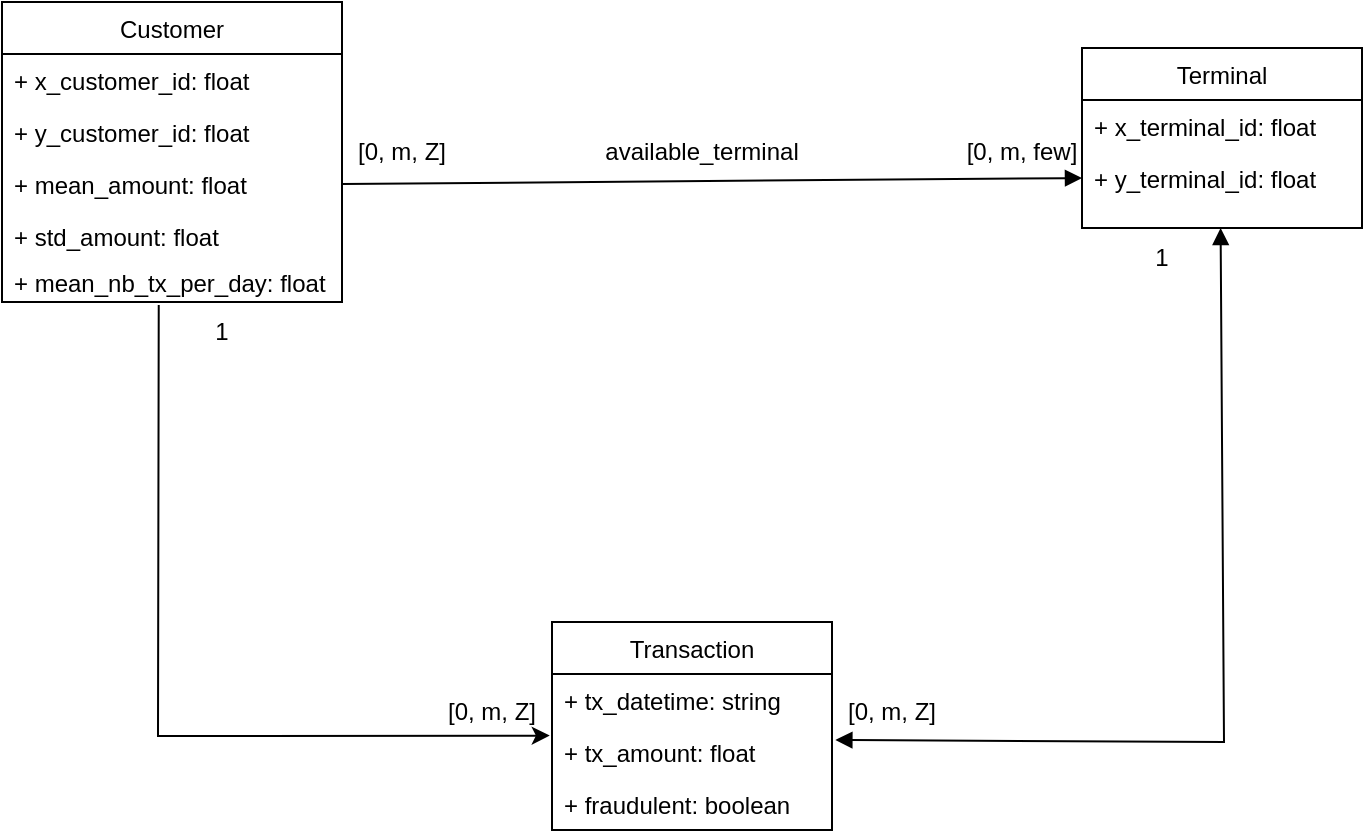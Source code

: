 <mxfile version="16.0.3" type="device"><diagram id="6YLAYnoLbfCI2POmTAt3" name="Page-1"><mxGraphModel dx="907" dy="463" grid="1" gridSize="10" guides="1" tooltips="1" connect="1" arrows="1" fold="1" page="1" pageScale="1" pageWidth="850" pageHeight="1100" math="0" shadow="0"><root><mxCell id="0"/><mxCell id="1" parent="0"/><mxCell id="M7k0OFMzyeXTjBo0hR4R-11" value="Terminal" style="swimlane;fontStyle=0;childLayout=stackLayout;horizontal=1;startSize=26;fillColor=none;horizontalStack=0;resizeParent=1;resizeParentMax=0;resizeLast=0;collapsible=1;marginBottom=0;" parent="1" vertex="1"><mxGeometry x="620" y="573" width="140" height="90" as="geometry"/></mxCell><mxCell id="oUVdzVhE6vjjYjhly29S-6" value="+ x_terminal_id: float" style="text;strokeColor=none;fillColor=none;align=left;verticalAlign=top;spacingLeft=4;spacingRight=4;overflow=hidden;rotatable=0;points=[[0,0.5],[1,0.5]];portConstraint=eastwest;" vertex="1" parent="M7k0OFMzyeXTjBo0hR4R-11"><mxGeometry y="26" width="140" height="26" as="geometry"/></mxCell><mxCell id="oUVdzVhE6vjjYjhly29S-5" value="+ y_terminal_id: float" style="text;strokeColor=none;fillColor=none;align=left;verticalAlign=top;spacingLeft=4;spacingRight=4;overflow=hidden;rotatable=0;points=[[0,0.5],[1,0.5]];portConstraint=eastwest;" vertex="1" parent="M7k0OFMzyeXTjBo0hR4R-11"><mxGeometry y="52" width="140" height="38" as="geometry"/></mxCell><mxCell id="M7k0OFMzyeXTjBo0hR4R-22" value="Customer" style="swimlane;fontStyle=0;childLayout=stackLayout;horizontal=1;startSize=26;fillColor=none;horizontalStack=0;resizeParent=1;resizeParentMax=0;resizeLast=0;collapsible=1;marginBottom=0;" parent="1" vertex="1"><mxGeometry x="80" y="550" width="170" height="150" as="geometry"/></mxCell><mxCell id="M7k0OFMzyeXTjBo0hR4R-23" value="+ x_customer_id: float" style="text;strokeColor=none;fillColor=none;align=left;verticalAlign=top;spacingLeft=4;spacingRight=4;overflow=hidden;rotatable=0;points=[[0,0.5],[1,0.5]];portConstraint=eastwest;" parent="M7k0OFMzyeXTjBo0hR4R-22" vertex="1"><mxGeometry y="26" width="170" height="26" as="geometry"/></mxCell><mxCell id="M7k0OFMzyeXTjBo0hR4R-24" value="+ y_customer_id: float" style="text;strokeColor=none;fillColor=none;align=left;verticalAlign=top;spacingLeft=4;spacingRight=4;overflow=hidden;rotatable=0;points=[[0,0.5],[1,0.5]];portConstraint=eastwest;" parent="M7k0OFMzyeXTjBo0hR4R-22" vertex="1"><mxGeometry y="52" width="170" height="26" as="geometry"/></mxCell><mxCell id="M7k0OFMzyeXTjBo0hR4R-25" value="+ mean_amount: float" style="text;strokeColor=none;fillColor=none;align=left;verticalAlign=top;spacingLeft=4;spacingRight=4;overflow=hidden;rotatable=0;points=[[0,0.5],[1,0.5]];portConstraint=eastwest;fontSize=12;" parent="M7k0OFMzyeXTjBo0hR4R-22" vertex="1"><mxGeometry y="78" width="170" height="26" as="geometry"/></mxCell><mxCell id="M7k0OFMzyeXTjBo0hR4R-26" value="+ std_amount: float" style="text;strokeColor=none;fillColor=none;align=left;verticalAlign=top;spacingLeft=4;spacingRight=4;overflow=hidden;rotatable=0;points=[[0,0.5],[1,0.5]];portConstraint=eastwest;fontSize=12;" parent="M7k0OFMzyeXTjBo0hR4R-22" vertex="1"><mxGeometry y="104" width="170" height="26" as="geometry"/></mxCell><mxCell id="M7k0OFMzyeXTjBo0hR4R-27" value="+ mean_nb_tx_per_day: float" style="text;strokeColor=none;fillColor=none;align=left;verticalAlign=middle;spacingLeft=4;spacingRight=4;overflow=hidden;rotatable=0;points=[[0,0.5],[1,0.5]];portConstraint=eastwest;fontStyle=0" parent="M7k0OFMzyeXTjBo0hR4R-22" vertex="1"><mxGeometry y="130" width="170" height="20" as="geometry"/></mxCell><mxCell id="M7k0OFMzyeXTjBo0hR4R-28" value="Transaction" style="swimlane;fontStyle=0;childLayout=stackLayout;horizontal=1;startSize=26;fillColor=none;horizontalStack=0;resizeParent=1;resizeParentMax=0;resizeLast=0;collapsible=1;marginBottom=0;" parent="1" vertex="1"><mxGeometry x="355" y="860" width="140" height="104" as="geometry"/></mxCell><mxCell id="oUVdzVhE6vjjYjhly29S-4" value="+ tx_datetime: string" style="text;strokeColor=none;fillColor=none;align=left;verticalAlign=top;spacingLeft=4;spacingRight=4;overflow=hidden;rotatable=0;points=[[0,0.5],[1,0.5]];portConstraint=eastwest;" vertex="1" parent="M7k0OFMzyeXTjBo0hR4R-28"><mxGeometry y="26" width="140" height="26" as="geometry"/></mxCell><mxCell id="oUVdzVhE6vjjYjhly29S-3" value="+ tx_amount: float" style="text;strokeColor=none;fillColor=none;align=left;verticalAlign=top;spacingLeft=4;spacingRight=4;overflow=hidden;rotatable=0;points=[[0,0.5],[1,0.5]];portConstraint=eastwest;" vertex="1" parent="M7k0OFMzyeXTjBo0hR4R-28"><mxGeometry y="52" width="140" height="26" as="geometry"/></mxCell><mxCell id="oUVdzVhE6vjjYjhly29S-2" value="+ fraudulent: boolean" style="text;strokeColor=none;fillColor=none;align=left;verticalAlign=top;spacingLeft=4;spacingRight=4;overflow=hidden;rotatable=0;points=[[0,0.5],[1,0.5]];portConstraint=eastwest;" vertex="1" parent="M7k0OFMzyeXTjBo0hR4R-28"><mxGeometry y="78" width="140" height="26" as="geometry"/></mxCell><mxCell id="M7k0OFMzyeXTjBo0hR4R-37" value="" style="endArrow=none;html=1;rounded=0;entryX=1;entryY=0.5;entryDx=0;entryDy=0;startArrow=block;startFill=1;exitX=0;exitY=0.5;exitDx=0;exitDy=0;" parent="1" target="M7k0OFMzyeXTjBo0hR4R-25" edge="1"><mxGeometry width="50" height="50" relative="1" as="geometry"><mxPoint x="620" y="638" as="sourcePoint"/><mxPoint x="400" y="600" as="targetPoint"/></mxGeometry></mxCell><mxCell id="M7k0OFMzyeXTjBo0hR4R-42" value="" style="endArrow=block;html=1;rounded=0;exitX=1.012;exitY=0.269;exitDx=0;exitDy=0;exitPerimeter=0;startArrow=block;startFill=1;entryX=0.495;entryY=1;entryDx=0;entryDy=0;entryPerimeter=0;endFill=1;" parent="1" source="oUVdzVhE6vjjYjhly29S-3" edge="1" target="oUVdzVhE6vjjYjhly29S-5"><mxGeometry width="50" height="50" relative="1" as="geometry"><mxPoint x="497.8" y="892.992" as="sourcePoint"/><mxPoint x="690.84" y="691.73" as="targetPoint"/><Array as="points"><mxPoint x="691" y="920"/></Array></mxGeometry></mxCell><mxCell id="M7k0OFMzyeXTjBo0hR4R-43" value="[0, m, Z]" style="text;html=1;strokeColor=none;fillColor=none;align=center;verticalAlign=middle;whiteSpace=wrap;rounded=0;" parent="1" vertex="1"><mxGeometry x="250" y="610" width="60" height="30" as="geometry"/></mxCell><mxCell id="M7k0OFMzyeXTjBo0hR4R-44" value="[0, m, Z]" style="text;html=1;strokeColor=none;fillColor=none;align=center;verticalAlign=middle;whiteSpace=wrap;rounded=0;" parent="1" vertex="1"><mxGeometry x="495" y="890" width="60" height="30" as="geometry"/></mxCell><mxCell id="M7k0OFMzyeXTjBo0hR4R-45" value="1" style="text;html=1;strokeColor=none;fillColor=none;align=center;verticalAlign=middle;whiteSpace=wrap;rounded=0;" parent="1" vertex="1"><mxGeometry x="630" y="663" width="60" height="30" as="geometry"/></mxCell><mxCell id="M7k0OFMzyeXTjBo0hR4R-46" value="[0, m, Z]" style="text;html=1;strokeColor=none;fillColor=none;align=center;verticalAlign=middle;whiteSpace=wrap;rounded=0;" parent="1" vertex="1"><mxGeometry x="295" y="890" width="60" height="30" as="geometry"/></mxCell><mxCell id="M7k0OFMzyeXTjBo0hR4R-47" value="1" style="text;html=1;strokeColor=none;fillColor=none;align=center;verticalAlign=middle;whiteSpace=wrap;rounded=0;" parent="1" vertex="1"><mxGeometry x="160" y="700" width="60" height="30" as="geometry"/></mxCell><mxCell id="M7k0OFMzyeXTjBo0hR4R-48" value="[0, m, few]" style="text;html=1;strokeColor=none;fillColor=none;align=center;verticalAlign=middle;whiteSpace=wrap;rounded=0;" parent="1" vertex="1"><mxGeometry x="560" y="610" width="60" height="30" as="geometry"/></mxCell><mxCell id="oUVdzVhE6vjjYjhly29S-1" value="" style="endArrow=classic;html=1;rounded=0;exitX=0.461;exitY=1.077;exitDx=0;exitDy=0;exitPerimeter=0;entryX=-0.008;entryY=1.185;entryDx=0;entryDy=0;entryPerimeter=0;" edge="1" parent="1" source="M7k0OFMzyeXTjBo0hR4R-27"><mxGeometry width="50" height="50" relative="1" as="geometry"><mxPoint x="210" y="840" as="sourcePoint"/><mxPoint x="353.88" y="916.81" as="targetPoint"/><Array as="points"><mxPoint x="158" y="917"/></Array></mxGeometry></mxCell><mxCell id="oUVdzVhE6vjjYjhly29S-7" value="available_terminal" style="text;html=1;strokeColor=none;fillColor=none;align=center;verticalAlign=middle;whiteSpace=wrap;rounded=0;" vertex="1" parent="1"><mxGeometry x="400" y="610" width="60" height="30" as="geometry"/></mxCell></root></mxGraphModel></diagram></mxfile>